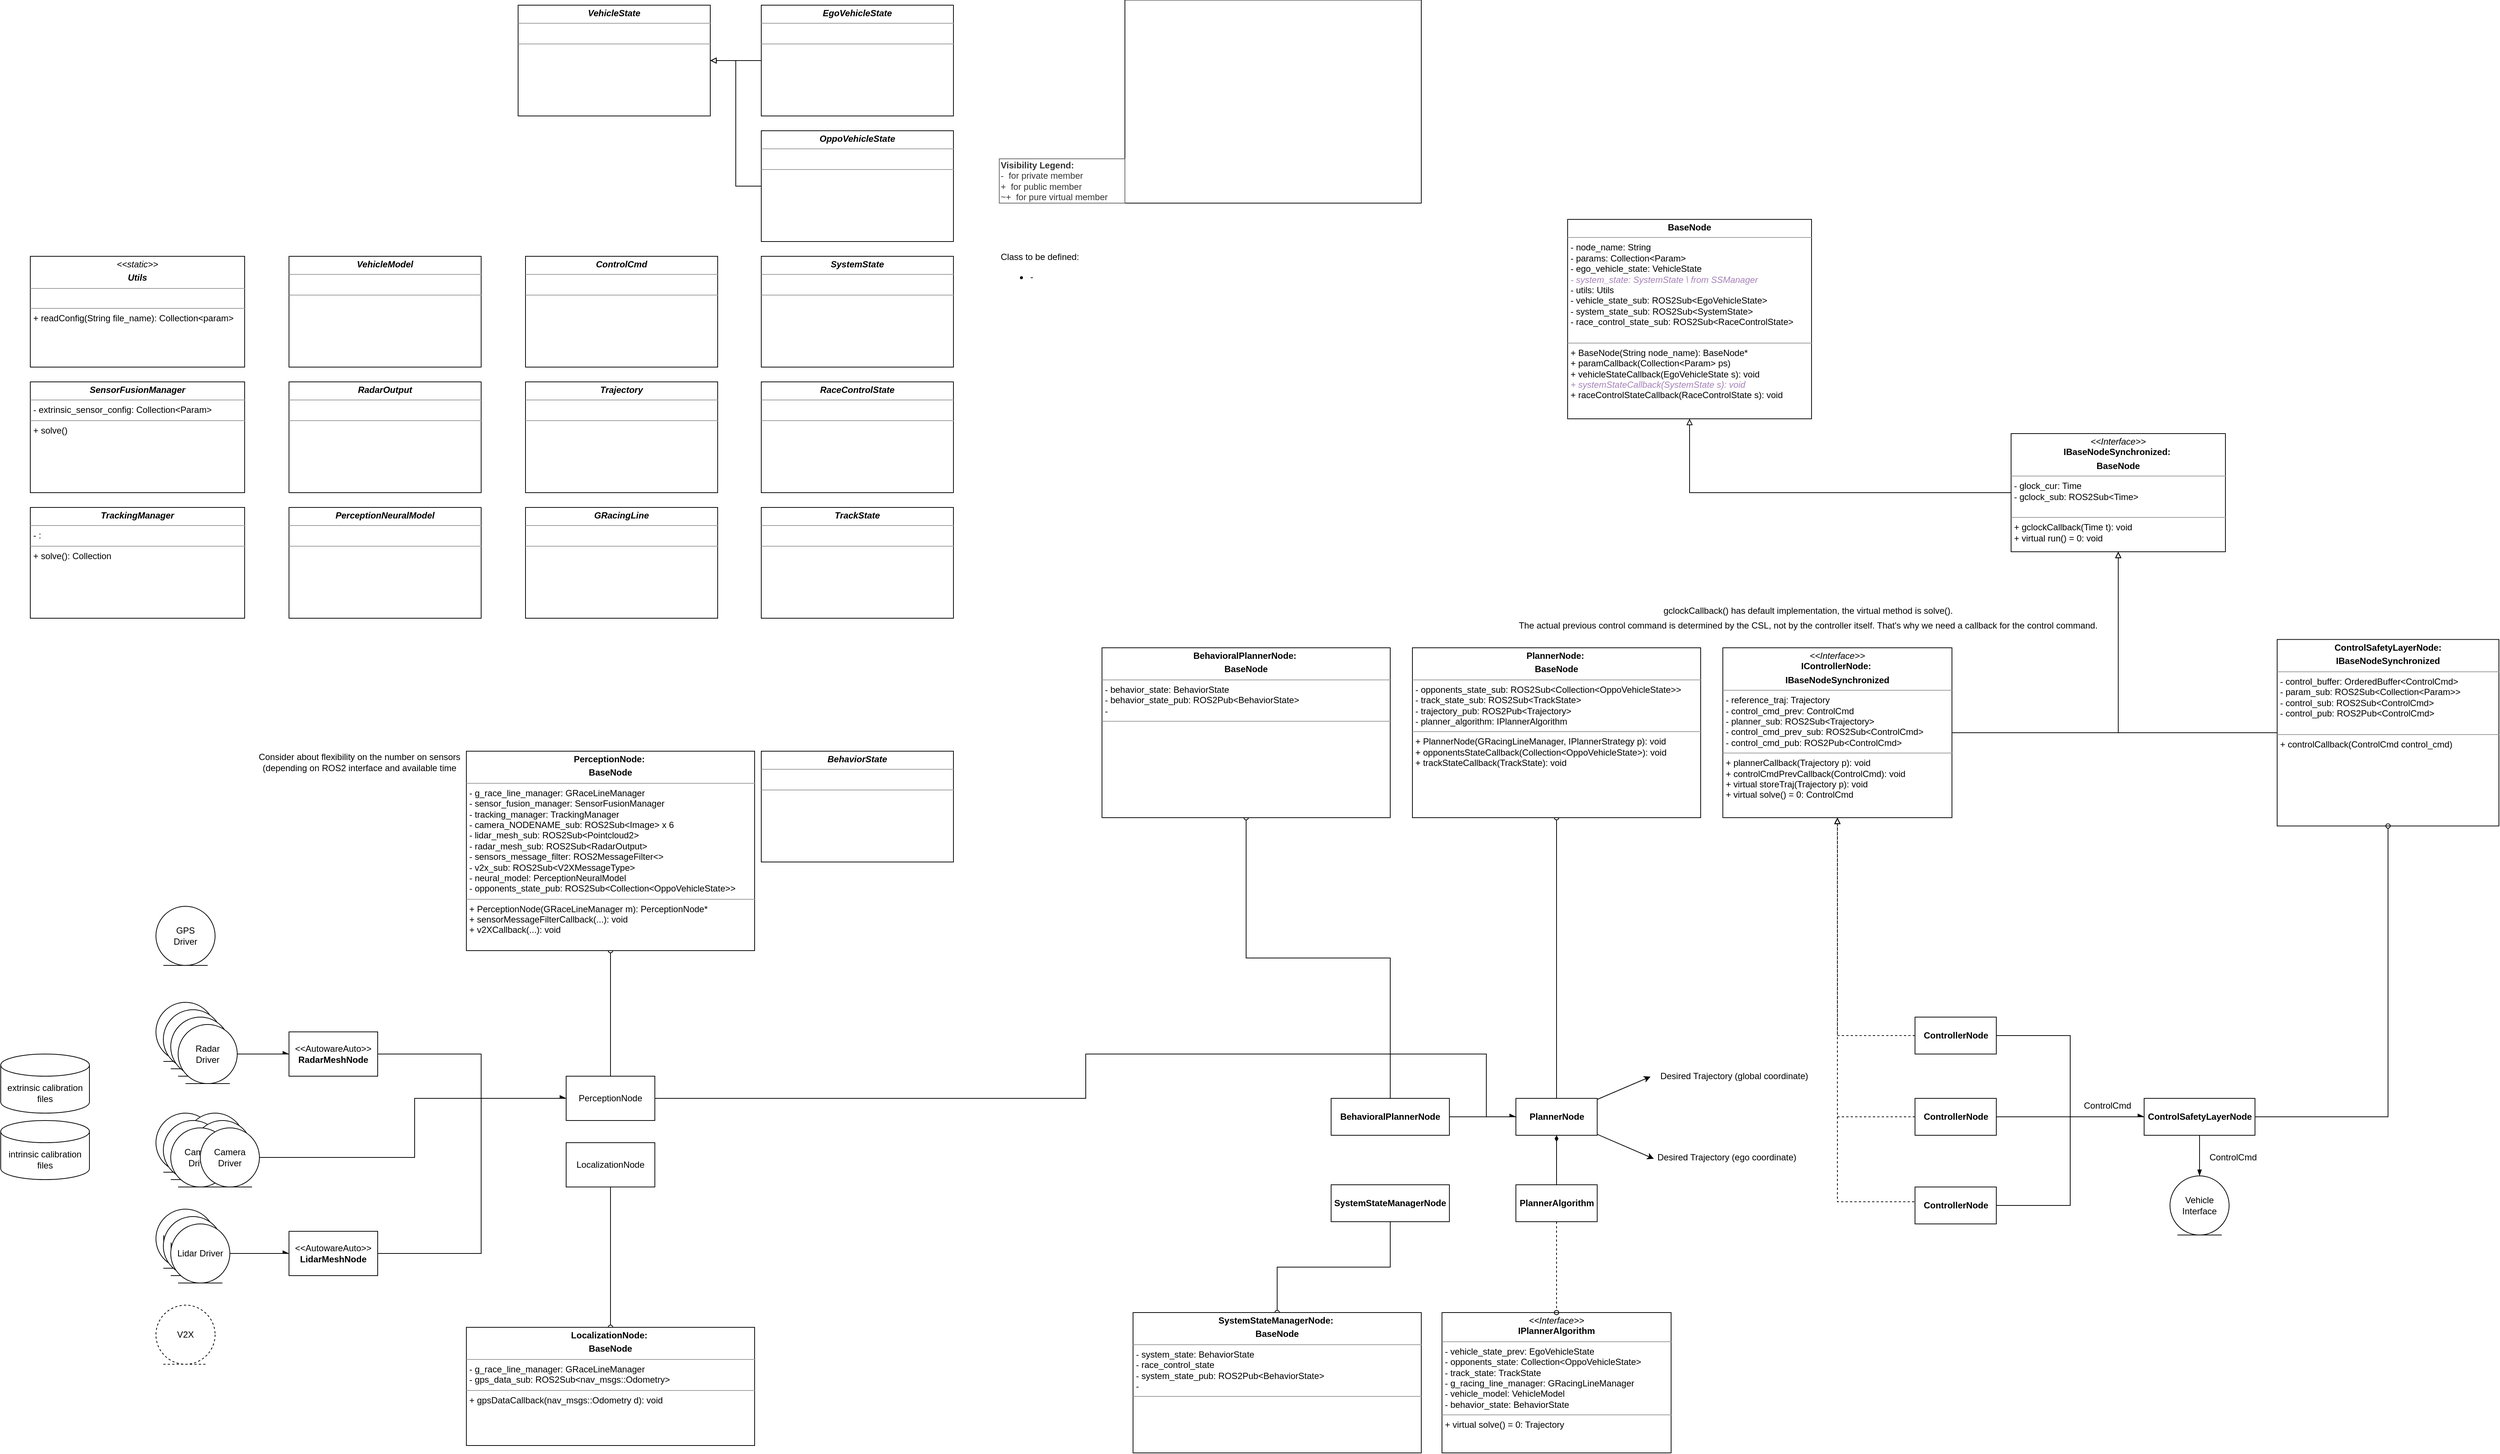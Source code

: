 <mxfile version="14.7.7" type="github">
  <diagram id="GWaFEUvVle04y2DJGK1i" name="Page-1">
    <mxGraphModel dx="4360" dy="1448" grid="1" gridSize="10" guides="1" tooltips="1" connect="1" arrows="1" fold="1" page="1" pageScale="1" pageWidth="1169" pageHeight="827" math="0" shadow="0">
      <root>
        <mxCell id="0" />
        <mxCell id="1" parent="0" />
        <mxCell id="kVEoM7wyfx6DlVpUFISO-16" style="rounded=0;orthogonalLoop=1;jettySize=auto;html=1;entryX=0.5;entryY=1;entryDx=0;entryDy=0;endArrow=block;endFill=0;edgeStyle=orthogonalEdgeStyle;dashed=1;" parent="1" source="kVEoM7wyfx6DlVpUFISO-14" target="kVEoM7wyfx6DlVpUFISO-24" edge="1">
          <mxGeometry relative="1" as="geometry">
            <mxPoint x="-75" y="160.0" as="targetPoint" />
            <Array as="points">
              <mxPoint x="-35" y="575" />
            </Array>
          </mxGeometry>
        </mxCell>
        <mxCell id="kVEoM7wyfx6DlVpUFISO-41" style="edgeStyle=orthogonalEdgeStyle;rounded=0;orthogonalLoop=1;jettySize=auto;html=1;entryX=0;entryY=0.5;entryDx=0;entryDy=0;endArrow=async;endFill=1;" parent="1" source="kVEoM7wyfx6DlVpUFISO-14" target="kVEoM7wyfx6DlVpUFISO-29" edge="1">
          <mxGeometry relative="1" as="geometry" />
        </mxCell>
        <mxCell id="kVEoM7wyfx6DlVpUFISO-14" value="ControllerNode" style="html=1;fontStyle=1" parent="1" vertex="1">
          <mxGeometry x="70" y="550" width="110" height="50" as="geometry" />
        </mxCell>
        <mxCell id="kVEoM7wyfx6DlVpUFISO-15" value="" style="shape=image;verticalLabelPosition=bottom;labelBackgroundColor=#ffffff;verticalAlign=top;aspect=fixed;imageAspect=0;image=https://i.stack.imgur.com/2ajCN.gif;imageBorder=#000000;" parent="1" vertex="1">
          <mxGeometry x="-999" y="-827" width="401" height="275" as="geometry" />
        </mxCell>
        <mxCell id="kVEoM7wyfx6DlVpUFISO-20" style="edgeStyle=orthogonalEdgeStyle;rounded=0;orthogonalLoop=1;jettySize=auto;html=1;entryX=0.5;entryY=1;entryDx=0;entryDy=0;endArrow=block;endFill=0;dashed=1;exitX=0;exitY=0.5;exitDx=0;exitDy=0;" parent="1" source="kVEoM7wyfx6DlVpUFISO-17" target="kVEoM7wyfx6DlVpUFISO-24" edge="1">
          <mxGeometry relative="1" as="geometry">
            <mxPoint x="-75" y="160.0" as="targetPoint" />
            <Array as="points">
              <mxPoint x="70" y="800" />
              <mxPoint x="-35" y="800" />
            </Array>
          </mxGeometry>
        </mxCell>
        <mxCell id="kVEoM7wyfx6DlVpUFISO-43" style="edgeStyle=orthogonalEdgeStyle;rounded=0;orthogonalLoop=1;jettySize=auto;html=1;entryX=0;entryY=0.5;entryDx=0;entryDy=0;endArrow=async;endFill=1;" parent="1" source="kVEoM7wyfx6DlVpUFISO-17" target="kVEoM7wyfx6DlVpUFISO-29" edge="1">
          <mxGeometry relative="1" as="geometry" />
        </mxCell>
        <mxCell id="kVEoM7wyfx6DlVpUFISO-17" value="ControllerNode" style="html=1;fontStyle=1" parent="1" vertex="1">
          <mxGeometry x="70" y="780" width="110" height="50" as="geometry" />
        </mxCell>
        <mxCell id="kVEoM7wyfx6DlVpUFISO-19" style="edgeStyle=orthogonalEdgeStyle;rounded=0;orthogonalLoop=1;jettySize=auto;html=1;endArrow=block;endFill=0;entryX=0.5;entryY=1;entryDx=0;entryDy=0;dashed=1;" parent="1" source="kVEoM7wyfx6DlVpUFISO-18" target="kVEoM7wyfx6DlVpUFISO-24" edge="1">
          <mxGeometry relative="1" as="geometry">
            <mxPoint x="-50" y="180" as="targetPoint" />
            <Array as="points">
              <mxPoint x="-35" y="685" />
            </Array>
          </mxGeometry>
        </mxCell>
        <mxCell id="kVEoM7wyfx6DlVpUFISO-42" style="edgeStyle=orthogonalEdgeStyle;rounded=0;orthogonalLoop=1;jettySize=auto;html=1;endArrow=async;endFill=1;" parent="1" source="kVEoM7wyfx6DlVpUFISO-18" target="kVEoM7wyfx6DlVpUFISO-29" edge="1">
          <mxGeometry relative="1" as="geometry" />
        </mxCell>
        <mxCell id="kVEoM7wyfx6DlVpUFISO-18" value="ControllerNode" style="html=1;fontStyle=1" parent="1" vertex="1">
          <mxGeometry x="70" y="660" width="110" height="50" as="geometry" />
        </mxCell>
        <mxCell id="kVEoM7wyfx6DlVpUFISO-39" style="edgeStyle=orthogonalEdgeStyle;rounded=0;orthogonalLoop=1;jettySize=auto;html=1;entryX=0.5;entryY=1;entryDx=0;entryDy=0;endArrow=block;endFill=0;" parent="1" source="kVEoM7wyfx6DlVpUFISO-24" target="kVEoM7wyfx6DlVpUFISO-36" edge="1">
          <mxGeometry relative="1" as="geometry" />
        </mxCell>
        <mxCell id="kVEoM7wyfx6DlVpUFISO-24" value="&lt;p style=&quot;margin: 0px ; margin-top: 4px ; text-align: center&quot;&gt;&lt;i&gt;&amp;lt;&amp;lt;Interface&amp;gt;&amp;gt;&lt;/i&gt;&lt;br&gt;&lt;b&gt;IControllerNode:&amp;nbsp;&lt;/b&gt;&lt;/p&gt;&lt;p style=&quot;margin: 0px ; margin-top: 4px ; text-align: center&quot;&gt;&lt;b&gt;IBaseNodeSynchronized&lt;/b&gt;&lt;/p&gt;&lt;hr size=&quot;1&quot;&gt;&lt;p style=&quot;margin: 0px 0px 0px 4px&quot;&gt;&lt;span&gt;- reference_traj: Trajectory&lt;/span&gt;&lt;br&gt;&lt;/p&gt;&lt;p style=&quot;margin: 0px ; margin-left: 4px&quot;&gt;&lt;span&gt;- control_cmd_prev: ControlCmd&lt;/span&gt;&lt;br&gt;&lt;/p&gt;&lt;p style=&quot;margin: 0px ; margin-left: 4px&quot;&gt;&lt;span&gt;- planner_sub: ROS2Sub&amp;lt;Trajectory&amp;gt;&lt;/span&gt;&lt;br&gt;&lt;/p&gt;&lt;p style=&quot;margin: 0px ; margin-left: 4px&quot;&gt;&lt;span&gt;- control_cmd_prev_sub: ROS2Sub&amp;lt;ControlCmd&amp;gt;&lt;/span&gt;&lt;br&gt;&lt;/p&gt;&lt;p style=&quot;margin: 0px ; margin-left: 4px&quot;&gt;- control_cmd_pub: ROS2Pub&amp;lt;ControlCmd&amp;gt;&lt;/p&gt;&lt;hr size=&quot;1&quot;&gt;&lt;p style=&quot;margin: 0px ; margin-left: 4px&quot;&gt;&lt;span&gt;+ plannerCallback(Trajectory&amp;nbsp;p): void&lt;/span&gt;&lt;br&gt;&lt;/p&gt;&lt;p style=&quot;margin: 0px ; margin-left: 4px&quot;&gt;&lt;span&gt;+ controlCmdPrevCallback(ControlCmd): void&lt;/span&gt;&lt;br&gt;&lt;/p&gt;&lt;p style=&quot;margin: 0px ; margin-left: 4px&quot;&gt;+ virtual storeTraj(Trajectory p): void&lt;br&gt;+ virtual solve() = 0: ControlCmd&lt;/p&gt;" style="verticalAlign=top;align=left;overflow=fill;fontSize=12;fontFamily=Helvetica;html=1;" parent="1" vertex="1">
          <mxGeometry x="-190" y="50" width="310" height="230" as="geometry" />
        </mxCell>
        <mxCell id="kVEoM7wyfx6DlVpUFISO-25" value="gclockCallback() has default implementation, the virtual method is solve()." style="text;html=1;align=center;verticalAlign=middle;resizable=0;points=[];autosize=1;strokeColor=none;" parent="1" vertex="1">
          <mxGeometry x="-280" y="-10" width="410" height="20" as="geometry" />
        </mxCell>
        <mxCell id="kVEoM7wyfx6DlVpUFISO-26" value="&lt;p style=&quot;margin: 0px ; margin-top: 4px ; text-align: center&quot;&gt;&lt;b&gt;ControlSafetyLayerNode:&lt;/b&gt;&lt;/p&gt;&lt;p style=&quot;margin: 0px ; margin-top: 4px ; text-align: center&quot;&gt;&lt;b&gt;IBaseNodeSynchronized&lt;/b&gt;&lt;b&gt;&lt;br&gt;&lt;/b&gt;&lt;/p&gt;&lt;hr size=&quot;1&quot;&gt;&lt;p style=&quot;margin: 0px ; margin-left: 4px&quot;&gt;&lt;span&gt;- control_buffer: OrderedBuffer&amp;lt;ControlCmd&amp;gt;&lt;/span&gt;&lt;br&gt;&lt;/p&gt;&lt;p style=&quot;margin: 0px 0px 0px 4px&quot;&gt;&lt;span&gt;- param_sub: ROS2Sub&amp;lt;Collection&amp;lt;Param&amp;gt;&amp;gt;&lt;/span&gt;&lt;br&gt;&lt;/p&gt;&lt;p style=&quot;margin: 0px ; margin-left: 4px&quot;&gt;- control_sub: ROS2Sub&amp;lt;ControlCmd&amp;gt;&lt;br&gt;&lt;/p&gt;&lt;p style=&quot;margin: 0px ; margin-left: 4px&quot;&gt;&lt;span&gt;- control_pub: ROS2Pub&amp;lt;ControlCmd&amp;gt;&lt;/span&gt;&lt;br&gt;&lt;/p&gt;&lt;p style=&quot;margin: 0px ; margin-left: 4px&quot;&gt;&lt;br&gt;&lt;/p&gt;&lt;hr size=&quot;1&quot;&gt;&lt;p style=&quot;margin: 0px 0px 0px 4px&quot;&gt;&lt;span&gt;+ controlCallback(ControlCmd control_cmd)&lt;/span&gt;&lt;/p&gt;" style="verticalAlign=top;align=left;overflow=fill;fontSize=12;fontFamily=Helvetica;html=1;" parent="1" vertex="1">
          <mxGeometry x="560" y="38.75" width="300" height="252.5" as="geometry" />
        </mxCell>
        <mxCell id="kVEoM7wyfx6DlVpUFISO-28" value="&lt;b&gt;Visibility Legend:&amp;nbsp;&lt;/b&gt;&lt;br&gt;-&amp;nbsp;&lt;span style=&quot;white-space: pre&quot;&gt; &lt;/span&gt;for private member&lt;br&gt;+&amp;nbsp;&lt;span style=&quot;white-space: pre&quot;&gt; &lt;/span&gt;for public member&lt;br&gt;~+ &lt;span style=&quot;white-space: pre&quot;&gt; &lt;/span&gt;for pure virtual member&amp;nbsp;" style="text;html=1;align=left;verticalAlign=middle;resizable=0;points=[];autosize=1;strokeColor=#666666;fontColor=#333333;fillColor=#FFFFFF;" parent="1" vertex="1">
          <mxGeometry x="-1169" y="-612" width="170" height="60" as="geometry" />
        </mxCell>
        <mxCell id="kVEoM7wyfx6DlVpUFISO-30" style="edgeStyle=orthogonalEdgeStyle;rounded=0;orthogonalLoop=1;jettySize=auto;html=1;entryX=0.5;entryY=1;entryDx=0;entryDy=0;endArrow=oval;endFill=0;" parent="1" source="kVEoM7wyfx6DlVpUFISO-29" target="kVEoM7wyfx6DlVpUFISO-26" edge="1">
          <mxGeometry relative="1" as="geometry" />
        </mxCell>
        <mxCell id="kVEoM7wyfx6DlVpUFISO-44" style="edgeStyle=orthogonalEdgeStyle;rounded=0;orthogonalLoop=1;jettySize=auto;html=1;endArrow=blockThin;endFill=1;" parent="1" source="kVEoM7wyfx6DlVpUFISO-29" target="kVEoM7wyfx6DlVpUFISO-40" edge="1">
          <mxGeometry relative="1" as="geometry" />
        </mxCell>
        <mxCell id="kVEoM7wyfx6DlVpUFISO-29" value="&lt;b&gt;ControlSafetyLayerNode&lt;br&gt;&lt;/b&gt;" style="html=1;" parent="1" vertex="1">
          <mxGeometry x="380" y="660" width="150" height="50" as="geometry" />
        </mxCell>
        <mxCell id="kVEoM7wyfx6DlVpUFISO-32" value="The actual previous control command is determined by the CSL, not by the controller itself. That&#39;s why we need a callback for the control command." style="text;html=1;align=center;verticalAlign=middle;resizable=0;points=[];autosize=1;strokeColor=none;" parent="1" vertex="1">
          <mxGeometry x="-475" y="10" width="800" height="20" as="geometry" />
        </mxCell>
        <mxCell id="kVEoM7wyfx6DlVpUFISO-33" value="&lt;p style=&quot;margin: 0px ; margin-top: 4px ; text-align: center&quot;&gt;&lt;b&gt;BaseNode&lt;/b&gt;&lt;/p&gt;&lt;hr size=&quot;1&quot;&gt;&lt;p style=&quot;margin: 0px 0px 0px 4px&quot;&gt;- node_name: String&lt;/p&gt;&lt;p style=&quot;margin: 0px 0px 0px 4px&quot;&gt;- params: Collection&amp;lt;Param&amp;gt;&lt;/p&gt;&lt;p style=&quot;margin: 0px 0px 0px 4px&quot;&gt;- ego_vehicle_state: VehicleState&lt;br&gt;&lt;/p&gt;&lt;p style=&quot;margin: 0px 0px 0px 4px&quot;&gt;&lt;i&gt;&lt;font color=&quot;#a680b8&quot;&gt;- system_state: SystemState \\ from SSManager&lt;/font&gt;&lt;/i&gt;&lt;/p&gt;&lt;p style=&quot;margin: 0px 0px 0px 4px&quot;&gt;- utils: Utils&lt;/p&gt;&lt;p style=&quot;margin: 0px 0px 0px 4px&quot;&gt;- vehicle_state_sub: ROS2Sub&amp;lt;EgoVehicleState&amp;gt;&lt;/p&gt;&lt;p style=&quot;margin: 0px 0px 0px 4px&quot;&gt;- system_state_sub: ROS2Sub&amp;lt;SystemState&amp;gt;&lt;/p&gt;&lt;p style=&quot;margin: 0px 0px 0px 4px&quot;&gt;- race_control_state_sub: ROS2Sub&amp;lt;RaceControlState&amp;gt;&lt;br&gt;&lt;/p&gt;&lt;div&gt;&lt;br&gt;&lt;/div&gt;&lt;hr size=&quot;1&quot;&gt;&lt;p style=&quot;margin: 0px 0px 0px 4px&quot;&gt;+ BaseNode(String node_name): BaseNode*&lt;/p&gt;&lt;p style=&quot;margin: 0px 0px 0px 4px&quot;&gt;+ paramCallback(Collection&amp;lt;Param&amp;gt; ps)&lt;/p&gt;&lt;p style=&quot;margin: 0px 0px 0px 4px&quot;&gt;&lt;span&gt;+ vehicleStateCallback(&lt;/span&gt;EgoVehicleState&lt;span&gt;&amp;nbsp;s): void&lt;/span&gt;&lt;br&gt;&lt;/p&gt;&lt;p style=&quot;margin: 0px 0px 0px 4px&quot;&gt;&lt;font color=&quot;#a680b8&quot;&gt;&lt;i&gt;+ systemStateCallback(SystemState s): void&lt;/i&gt;&lt;/font&gt;&lt;/p&gt;&lt;p style=&quot;margin: 0px 0px 0px 4px&quot;&gt;+ raceControlStateCallback(RaceControlState s): void&lt;br&gt;&lt;/p&gt;&lt;div&gt;&lt;br&gt;&lt;/div&gt;&lt;div&gt;&lt;br&gt;&lt;/div&gt;" style="verticalAlign=top;align=left;overflow=fill;fontSize=12;fontFamily=Helvetica;html=1;fillColor=#FFFFFF;" parent="1" vertex="1">
          <mxGeometry x="-400" y="-530" width="330" height="270" as="geometry" />
        </mxCell>
        <mxCell id="kVEoM7wyfx6DlVpUFISO-37" value="" style="edgeStyle=orthogonalEdgeStyle;rounded=0;orthogonalLoop=1;jettySize=auto;html=1;endArrow=block;endFill=0;" parent="1" source="kVEoM7wyfx6DlVpUFISO-36" target="kVEoM7wyfx6DlVpUFISO-33" edge="1">
          <mxGeometry relative="1" as="geometry" />
        </mxCell>
        <mxCell id="kVEoM7wyfx6DlVpUFISO-38" style="edgeStyle=orthogonalEdgeStyle;rounded=0;orthogonalLoop=1;jettySize=auto;html=1;endArrow=block;endFill=0;exitX=0;exitY=0.5;exitDx=0;exitDy=0;" parent="1" source="kVEoM7wyfx6DlVpUFISO-26" target="kVEoM7wyfx6DlVpUFISO-36" edge="1">
          <mxGeometry relative="1" as="geometry">
            <Array as="points">
              <mxPoint x="345" y="165" />
            </Array>
          </mxGeometry>
        </mxCell>
        <mxCell id="kVEoM7wyfx6DlVpUFISO-36" value="&lt;p style=&quot;margin: 0px ; margin-top: 4px ; text-align: center&quot;&gt;&lt;i&gt;&amp;lt;&amp;lt;Interface&amp;gt;&amp;gt;&lt;/i&gt;&lt;br&gt;&lt;b&gt;IBaseNodeSynchronized:&amp;nbsp;&lt;/b&gt;&lt;/p&gt;&lt;p style=&quot;margin: 0px ; margin-top: 4px ; text-align: center&quot;&gt;&lt;b&gt;BaseNode&lt;/b&gt;&lt;/p&gt;&lt;hr size=&quot;1&quot;&gt;&lt;p style=&quot;margin: 0px 0px 0px 4px&quot;&gt;- glock_cur: Time&lt;/p&gt;&lt;p style=&quot;margin: 0px 0px 0px 4px&quot;&gt;- gclock_sub: ROS2Sub&amp;lt;Time&amp;gt;&lt;/p&gt;&lt;div&gt;&lt;br&gt;&lt;/div&gt;&lt;hr size=&quot;1&quot;&gt;&lt;p style=&quot;margin: 0px 0px 0px 4px&quot;&gt;+ gclockCallback(Time t): void&lt;br&gt;&lt;/p&gt;&lt;p style=&quot;margin: 0px 0px 0px 4px&quot;&gt;+ virtual run() = 0: void&lt;/p&gt;&lt;div&gt;&lt;br&gt;&lt;/div&gt;" style="verticalAlign=top;align=left;overflow=fill;fontSize=12;fontFamily=Helvetica;html=1;fillColor=#FFFFFF;" parent="1" vertex="1">
          <mxGeometry x="200" y="-240" width="290" height="160" as="geometry" />
        </mxCell>
        <mxCell id="kVEoM7wyfx6DlVpUFISO-40" value="Vehicle Interface" style="ellipse;shape=umlEntity;whiteSpace=wrap;html=1;fillColor=#FFFFFF;" parent="1" vertex="1">
          <mxGeometry x="415" y="765" width="80" height="80" as="geometry" />
        </mxCell>
        <mxCell id="kVEoM7wyfx6DlVpUFISO-45" value="ControlCmd" style="text;html=1;align=center;verticalAlign=middle;resizable=0;points=[];autosize=1;strokeColor=none;" parent="1" vertex="1">
          <mxGeometry x="290" y="660" width="80" height="20" as="geometry" />
        </mxCell>
        <mxCell id="kVEoM7wyfx6DlVpUFISO-46" value="ControlCmd" style="text;html=1;align=center;verticalAlign=middle;resizable=0;points=[];autosize=1;strokeColor=none;" parent="1" vertex="1">
          <mxGeometry x="460" y="730" width="80" height="20" as="geometry" />
        </mxCell>
        <mxCell id="X6_zLfN0Bw44AlQSeXI6-1" value="Desired Trajectory (global coordinate)" style="text;html=1;align=center;verticalAlign=middle;resizable=0;points=[];autosize=1;strokeColor=none;" vertex="1" parent="1">
          <mxGeometry x="-285" y="620" width="220" height="20" as="geometry" />
        </mxCell>
        <mxCell id="X6_zLfN0Bw44AlQSeXI6-2" value="Desired Trajectory (ego coordinate)" style="text;html=1;align=center;verticalAlign=middle;resizable=0;points=[];autosize=1;strokeColor=none;" vertex="1" parent="1">
          <mxGeometry x="-285" y="730" width="200" height="20" as="geometry" />
        </mxCell>
        <mxCell id="X6_zLfN0Bw44AlQSeXI6-4" style="rounded=0;orthogonalLoop=1;jettySize=auto;html=1;entryX=-0.013;entryY=0.532;entryDx=0;entryDy=0;entryPerimeter=0;" edge="1" parent="1" source="X6_zLfN0Bw44AlQSeXI6-3" target="X6_zLfN0Bw44AlQSeXI6-1">
          <mxGeometry relative="1" as="geometry" />
        </mxCell>
        <mxCell id="X6_zLfN0Bw44AlQSeXI6-5" style="edgeStyle=none;rounded=0;orthogonalLoop=1;jettySize=auto;html=1;entryX=0.008;entryY=0.588;entryDx=0;entryDy=0;entryPerimeter=0;" edge="1" parent="1" source="X6_zLfN0Bw44AlQSeXI6-3" target="X6_zLfN0Bw44AlQSeXI6-2">
          <mxGeometry relative="1" as="geometry" />
        </mxCell>
        <mxCell id="X6_zLfN0Bw44AlQSeXI6-10" style="edgeStyle=orthogonalEdgeStyle;rounded=0;orthogonalLoop=1;jettySize=auto;html=1;entryX=0.5;entryY=1;entryDx=0;entryDy=0;endArrow=oval;endFill=0;" edge="1" parent="1" source="X6_zLfN0Bw44AlQSeXI6-3" target="X6_zLfN0Bw44AlQSeXI6-7">
          <mxGeometry relative="1" as="geometry" />
        </mxCell>
        <mxCell id="X6_zLfN0Bw44AlQSeXI6-3" value="PlannerNode" style="html=1;fontStyle=1" vertex="1" parent="1">
          <mxGeometry x="-470" y="660" width="110" height="50" as="geometry" />
        </mxCell>
        <mxCell id="X6_zLfN0Bw44AlQSeXI6-7" value="&lt;p style=&quot;margin: 0px ; margin-top: 4px ; text-align: center&quot;&gt;&lt;b&gt;PlannerNode:&amp;nbsp;&lt;/b&gt;&lt;/p&gt;&lt;p style=&quot;margin: 0px ; margin-top: 4px ; text-align: center&quot;&gt;&lt;b&gt;BaseNode&lt;/b&gt;&lt;/p&gt;&lt;hr size=&quot;1&quot;&gt;&lt;p style=&quot;margin: 0px 0px 0px 4px&quot;&gt;&lt;span&gt;- opponents_state_sub: ROS2Sub&amp;lt;Collection&amp;lt;OppoVehicleState&amp;gt;&amp;gt;&lt;/span&gt;&lt;br&gt;&lt;/p&gt;&lt;p style=&quot;margin: 0px 0px 0px 4px&quot;&gt;- track_state_sub: ROS2Sub&amp;lt;TrackState&amp;gt;&lt;/p&gt;&lt;p style=&quot;margin: 0px ; margin-left: 4px&quot;&gt;- trajectory_pub: ROS2Pub&amp;lt;Trajectory&amp;gt;&lt;/p&gt;&lt;p style=&quot;margin: 0px ; margin-left: 4px&quot;&gt;- planner_algorithm: IPlannerAlgorithm&lt;/p&gt;&lt;hr size=&quot;1&quot;&gt;&lt;p style=&quot;margin: 0px ; margin-left: 4px&quot;&gt;&lt;span&gt;+ PlannerNode(GRacingLineManager, IPlannerStrategy p): void&lt;/span&gt;&lt;/p&gt;&lt;p style=&quot;margin: 0px ; margin-left: 4px&quot;&gt;&lt;span&gt;+&amp;nbsp;&lt;/span&gt;opponentsState&lt;span&gt;Callback(Collection&amp;lt;OppoVehicleState&amp;gt;): void&lt;/span&gt;&lt;br&gt;&lt;/p&gt;&lt;p style=&quot;margin: 0px ; margin-left: 4px&quot;&gt;&lt;span&gt;+ trackStateCallback(TrackState): void&lt;/span&gt;&lt;/p&gt;" style="verticalAlign=top;align=left;overflow=fill;fontSize=12;fontFamily=Helvetica;html=1;" vertex="1" parent="1">
          <mxGeometry x="-610" y="50" width="390" height="230" as="geometry" />
        </mxCell>
        <mxCell id="X6_zLfN0Bw44AlQSeXI6-8" value="&lt;p style=&quot;margin: 0px ; margin-top: 4px ; text-align: center&quot;&gt;&lt;i&gt;&amp;lt;&amp;lt;Interface&amp;gt;&amp;gt;&lt;/i&gt;&lt;br&gt;&lt;span style=&quot;text-align: left&quot;&gt;&lt;b&gt;IPlannerAlgorithm&lt;/b&gt;&lt;/span&gt;&lt;br&gt;&lt;/p&gt;&lt;hr size=&quot;1&quot;&gt;&lt;p style=&quot;margin: 0px 0px 0px 4px&quot;&gt;- vehicle_state_prev: EgoVehicleState&lt;/p&gt;&lt;p style=&quot;margin: 0px 0px 0px 4px&quot;&gt;- opponents_state: Collection&amp;lt;OppoVehicleState&amp;gt;&lt;/p&gt;&lt;p style=&quot;margin: 0px 0px 0px 4px&quot;&gt;- track_state: TrackState&lt;br&gt;&lt;/p&gt;&lt;p style=&quot;margin: 0px 0px 0px 4px&quot;&gt;- g_racing_line_manager: GRacingLineManager&lt;/p&gt;&lt;p style=&quot;margin: 0px 0px 0px 4px&quot;&gt;- vehicle_model: VehicleModel&lt;/p&gt;&lt;p style=&quot;margin: 0px 0px 0px 4px&quot;&gt;- behavior_state: BehaviorState&lt;/p&gt;&lt;hr size=&quot;1&quot;&gt;&lt;p style=&quot;margin: 0px ; margin-left: 4px&quot;&gt;&lt;span&gt;+ virtual solve() = 0: Trajectory&lt;br&gt;&lt;/span&gt;&lt;/p&gt;" style="verticalAlign=top;align=left;overflow=fill;fontSize=12;fontFamily=Helvetica;html=1;" vertex="1" parent="1">
          <mxGeometry x="-570" y="950" width="310" height="190" as="geometry" />
        </mxCell>
        <mxCell id="X6_zLfN0Bw44AlQSeXI6-14" value="" style="edgeStyle=orthogonalEdgeStyle;rounded=0;orthogonalLoop=1;jettySize=auto;html=1;endArrow=diamondThin;endFill=1;" edge="1" parent="1" source="X6_zLfN0Bw44AlQSeXI6-12" target="X6_zLfN0Bw44AlQSeXI6-3">
          <mxGeometry relative="1" as="geometry" />
        </mxCell>
        <mxCell id="X6_zLfN0Bw44AlQSeXI6-15" style="edgeStyle=orthogonalEdgeStyle;rounded=0;orthogonalLoop=1;jettySize=auto;html=1;endArrow=oval;endFill=0;dashed=1;" edge="1" parent="1" source="X6_zLfN0Bw44AlQSeXI6-12" target="X6_zLfN0Bw44AlQSeXI6-8">
          <mxGeometry relative="1" as="geometry" />
        </mxCell>
        <mxCell id="X6_zLfN0Bw44AlQSeXI6-12" value="&lt;span style=&quot;text-align: left&quot;&gt;PlannerAlgorithm&lt;/span&gt;" style="html=1;fontStyle=1" vertex="1" parent="1">
          <mxGeometry x="-470" y="777" width="110" height="50" as="geometry" />
        </mxCell>
        <mxCell id="X6_zLfN0Bw44AlQSeXI6-21" style="edgeStyle=orthogonalEdgeStyle;rounded=0;orthogonalLoop=1;jettySize=auto;html=1;entryX=0.5;entryY=1;entryDx=0;entryDy=0;endArrow=oval;endFill=0;" edge="1" parent="1" source="X6_zLfN0Bw44AlQSeXI6-16" target="X6_zLfN0Bw44AlQSeXI6-18">
          <mxGeometry relative="1" as="geometry" />
        </mxCell>
        <mxCell id="X6_zLfN0Bw44AlQSeXI6-16" value="BehavioralPlannerNode" style="whiteSpace=wrap;html=1;fontStyle=1" vertex="1" parent="1">
          <mxGeometry x="-720" y="660" width="160" height="50" as="geometry" />
        </mxCell>
        <mxCell id="X6_zLfN0Bw44AlQSeXI6-17" style="rounded=0;orthogonalLoop=1;jettySize=auto;html=1;endArrow=async;endFill=1;exitX=1;exitY=0.5;exitDx=0;exitDy=0;entryX=0;entryY=0.5;entryDx=0;entryDy=0;" edge="1" parent="1" source="X6_zLfN0Bw44AlQSeXI6-16" target="X6_zLfN0Bw44AlQSeXI6-3">
          <mxGeometry relative="1" as="geometry">
            <mxPoint x="-670" y="600" as="sourcePoint" />
            <mxPoint x="-510" y="600" as="targetPoint" />
          </mxGeometry>
        </mxCell>
        <mxCell id="X6_zLfN0Bw44AlQSeXI6-18" value="&lt;p style=&quot;margin: 0px ; margin-top: 4px ; text-align: center&quot;&gt;&lt;b&gt;BehavioralPlannerNode:&amp;nbsp;&lt;/b&gt;&lt;/p&gt;&lt;p style=&quot;margin: 0px ; margin-top: 4px ; text-align: center&quot;&gt;&lt;b&gt;BaseNode&lt;/b&gt;&lt;/p&gt;&lt;hr size=&quot;1&quot;&gt;&lt;p style=&quot;margin: 0px 0px 0px 4px&quot;&gt;- behavior_state: BehaviorState&lt;/p&gt;&lt;p style=&quot;margin: 0px 0px 0px 4px&quot;&gt;- behavior_state_pub: ROS2Pub&amp;lt;BehaviorState&amp;gt;&lt;/p&gt;&lt;p style=&quot;margin: 0px 0px 0px 4px&quot;&gt;-&amp;nbsp;&lt;/p&gt;&lt;hr size=&quot;1&quot;&gt;&lt;p style=&quot;margin: 0px ; margin-left: 4px&quot;&gt;&lt;br&gt;&lt;/p&gt;" style="verticalAlign=top;align=left;overflow=fill;fontSize=12;fontFamily=Helvetica;html=1;" vertex="1" parent="1">
          <mxGeometry x="-1030" y="50" width="390" height="230" as="geometry" />
        </mxCell>
        <mxCell id="X6_zLfN0Bw44AlQSeXI6-20" value="&lt;div&gt;Class to be defined:&lt;/div&gt;&lt;ul&gt;&lt;li&gt;-&lt;/li&gt;&lt;/ul&gt;" style="text;html=1;align=left;verticalAlign=middle;resizable=0;points=[];autosize=1;strokeColor=none;" vertex="1" parent="1">
          <mxGeometry x="-1169" y="-490" width="120" height="60" as="geometry" />
        </mxCell>
        <mxCell id="X6_zLfN0Bw44AlQSeXI6-24" style="edgeStyle=orthogonalEdgeStyle;rounded=0;orthogonalLoop=1;jettySize=auto;html=1;entryX=0.5;entryY=0;entryDx=0;entryDy=0;endArrow=oval;endFill=0;" edge="1" parent="1" source="X6_zLfN0Bw44AlQSeXI6-22" target="X6_zLfN0Bw44AlQSeXI6-23">
          <mxGeometry relative="1" as="geometry" />
        </mxCell>
        <mxCell id="X6_zLfN0Bw44AlQSeXI6-22" value="SystemStateManagerNode" style="whiteSpace=wrap;html=1;fontStyle=1" vertex="1" parent="1">
          <mxGeometry x="-720" y="777" width="160" height="50" as="geometry" />
        </mxCell>
        <mxCell id="X6_zLfN0Bw44AlQSeXI6-23" value="&lt;p style=&quot;margin: 0px ; margin-top: 4px ; text-align: center&quot;&gt;&lt;b&gt;SystemStateManagerNode:&amp;nbsp;&lt;/b&gt;&lt;/p&gt;&lt;p style=&quot;margin: 0px ; margin-top: 4px ; text-align: center&quot;&gt;&lt;b&gt;BaseNode&lt;/b&gt;&lt;/p&gt;&lt;hr size=&quot;1&quot;&gt;&lt;p style=&quot;margin: 0px 0px 0px 4px&quot;&gt;- system_state: BehaviorState&lt;/p&gt;&lt;p style=&quot;margin: 0px 0px 0px 4px&quot;&gt;- race_control_state&lt;/p&gt;&lt;p style=&quot;margin: 0px 0px 0px 4px&quot;&gt;- system_state_pub: ROS2Pub&amp;lt;BehaviorState&amp;gt;&lt;/p&gt;&lt;p style=&quot;margin: 0px 0px 0px 4px&quot;&gt;-&amp;nbsp;&lt;/p&gt;&lt;hr size=&quot;1&quot;&gt;&lt;p style=&quot;margin: 0px ; margin-left: 4px&quot;&gt;&lt;br&gt;&lt;/p&gt;" style="verticalAlign=top;align=left;overflow=fill;fontSize=12;fontFamily=Helvetica;html=1;" vertex="1" parent="1">
          <mxGeometry x="-988" y="950" width="390" height="190" as="geometry" />
        </mxCell>
        <mxCell id="X6_zLfN0Bw44AlQSeXI6-26" value="&lt;p style=&quot;margin: 0px ; margin-top: 4px ; text-align: center&quot;&gt;&lt;i&gt;&lt;b&gt;VehicleState&lt;/b&gt;&lt;/i&gt;&lt;/p&gt;&lt;hr size=&quot;1&quot;&gt;&lt;p style=&quot;margin: 0px 0px 0px 4px&quot;&gt;&lt;span&gt;&amp;nbsp;&lt;/span&gt;&lt;br&gt;&lt;/p&gt;&lt;hr size=&quot;1&quot;&gt;&lt;p style=&quot;margin: 0px ; margin-left: 4px&quot;&gt;&lt;br&gt;&lt;/p&gt;" style="verticalAlign=top;align=left;overflow=fill;fontSize=12;fontFamily=Helvetica;html=1;" vertex="1" parent="1">
          <mxGeometry x="-1820" y="-820" width="260" height="150" as="geometry" />
        </mxCell>
        <mxCell id="X6_zLfN0Bw44AlQSeXI6-31" style="edgeStyle=orthogonalEdgeStyle;rounded=0;orthogonalLoop=1;jettySize=auto;html=1;entryX=1;entryY=0.5;entryDx=0;entryDy=0;endArrow=block;endFill=0;" edge="1" parent="1" source="X6_zLfN0Bw44AlQSeXI6-27" target="X6_zLfN0Bw44AlQSeXI6-26">
          <mxGeometry relative="1" as="geometry" />
        </mxCell>
        <mxCell id="X6_zLfN0Bw44AlQSeXI6-27" value="&lt;p style=&quot;margin: 0px ; margin-top: 4px ; text-align: center&quot;&gt;&lt;i&gt;&lt;b&gt;EgoVehicleState&lt;/b&gt;&lt;/i&gt;&lt;/p&gt;&lt;hr size=&quot;1&quot;&gt;&lt;p style=&quot;margin: 0px 0px 0px 4px&quot;&gt;&lt;span&gt;&amp;nbsp;&lt;/span&gt;&lt;br&gt;&lt;/p&gt;&lt;hr size=&quot;1&quot;&gt;&lt;p style=&quot;margin: 0px ; margin-left: 4px&quot;&gt;&lt;br&gt;&lt;/p&gt;" style="verticalAlign=top;align=left;overflow=fill;fontSize=12;fontFamily=Helvetica;html=1;" vertex="1" parent="1">
          <mxGeometry x="-1491" y="-820" width="260" height="150" as="geometry" />
        </mxCell>
        <mxCell id="X6_zLfN0Bw44AlQSeXI6-29" style="edgeStyle=orthogonalEdgeStyle;rounded=0;orthogonalLoop=1;jettySize=auto;html=1;entryX=1;entryY=0.5;entryDx=0;entryDy=0;endArrow=block;endFill=0;" edge="1" parent="1" source="X6_zLfN0Bw44AlQSeXI6-28" target="X6_zLfN0Bw44AlQSeXI6-26">
          <mxGeometry relative="1" as="geometry" />
        </mxCell>
        <mxCell id="X6_zLfN0Bw44AlQSeXI6-28" value="&lt;p style=&quot;margin: 0px ; margin-top: 4px ; text-align: center&quot;&gt;&lt;i&gt;&lt;b&gt;OppoVehicleState&lt;/b&gt;&lt;/i&gt;&lt;/p&gt;&lt;hr size=&quot;1&quot;&gt;&lt;p style=&quot;margin: 0px 0px 0px 4px&quot;&gt;&lt;span&gt;&amp;nbsp;&lt;/span&gt;&lt;br&gt;&lt;/p&gt;&lt;hr size=&quot;1&quot;&gt;&lt;p style=&quot;margin: 0px ; margin-left: 4px&quot;&gt;&lt;br&gt;&lt;/p&gt;" style="verticalAlign=top;align=left;overflow=fill;fontSize=12;fontFamily=Helvetica;html=1;" vertex="1" parent="1">
          <mxGeometry x="-1491" y="-650" width="260" height="150" as="geometry" />
        </mxCell>
        <mxCell id="X6_zLfN0Bw44AlQSeXI6-32" value="&lt;p style=&quot;margin: 0px ; margin-top: 4px ; text-align: center&quot;&gt;&lt;i&gt;&lt;b&gt;SystemState&lt;/b&gt;&lt;/i&gt;&lt;/p&gt;&lt;hr size=&quot;1&quot;&gt;&lt;p style=&quot;margin: 0px 0px 0px 4px&quot;&gt;&lt;span&gt;&amp;nbsp;&lt;/span&gt;&lt;br&gt;&lt;/p&gt;&lt;hr size=&quot;1&quot;&gt;&lt;p style=&quot;margin: 0px ; margin-left: 4px&quot;&gt;&lt;br&gt;&lt;/p&gt;" style="verticalAlign=top;align=left;overflow=fill;fontSize=12;fontFamily=Helvetica;html=1;" vertex="1" parent="1">
          <mxGeometry x="-1491" y="-480" width="260" height="150" as="geometry" />
        </mxCell>
        <mxCell id="X6_zLfN0Bw44AlQSeXI6-35" value="&lt;p style=&quot;margin: 0px ; margin-top: 4px ; text-align: center&quot;&gt;&lt;i&gt;&lt;b&gt;RaceControlState&lt;/b&gt;&lt;/i&gt;&lt;/p&gt;&lt;hr size=&quot;1&quot;&gt;&lt;p style=&quot;margin: 0px 0px 0px 4px&quot;&gt;&lt;span&gt;&amp;nbsp;&lt;/span&gt;&lt;br&gt;&lt;/p&gt;&lt;hr size=&quot;1&quot;&gt;&lt;p style=&quot;margin: 0px ; margin-left: 4px&quot;&gt;&lt;br&gt;&lt;/p&gt;" style="verticalAlign=top;align=left;overflow=fill;fontSize=12;fontFamily=Helvetica;html=1;" vertex="1" parent="1">
          <mxGeometry x="-1491" y="-310" width="260" height="150" as="geometry" />
        </mxCell>
        <mxCell id="X6_zLfN0Bw44AlQSeXI6-37" value="&lt;p style=&quot;margin: 0px ; margin-top: 4px ; text-align: center&quot;&gt;&lt;i&gt;&lt;b&gt;ControlCmd&lt;/b&gt;&lt;/i&gt;&lt;/p&gt;&lt;hr size=&quot;1&quot;&gt;&lt;p style=&quot;margin: 0px 0px 0px 4px&quot;&gt;&lt;span&gt;&amp;nbsp;&lt;/span&gt;&lt;br&gt;&lt;/p&gt;&lt;hr size=&quot;1&quot;&gt;&lt;p style=&quot;margin: 0px ; margin-left: 4px&quot;&gt;&lt;br&gt;&lt;/p&gt;" style="verticalAlign=top;align=left;overflow=fill;fontSize=12;fontFamily=Helvetica;html=1;" vertex="1" parent="1">
          <mxGeometry x="-1810" y="-480" width="260" height="150" as="geometry" />
        </mxCell>
        <mxCell id="X6_zLfN0Bw44AlQSeXI6-38" value="&lt;p style=&quot;margin: 0px ; margin-top: 4px ; text-align: center&quot;&gt;&lt;b&gt;&lt;i&gt;Trajectory&lt;/i&gt;&lt;/b&gt;&lt;/p&gt;&lt;hr size=&quot;1&quot;&gt;&lt;p style=&quot;margin: 0px 0px 0px 4px&quot;&gt;&lt;span&gt;&amp;nbsp;&lt;/span&gt;&lt;br&gt;&lt;/p&gt;&lt;hr size=&quot;1&quot;&gt;&lt;p style=&quot;margin: 0px ; margin-left: 4px&quot;&gt;&lt;br&gt;&lt;/p&gt;" style="verticalAlign=top;align=left;overflow=fill;fontSize=12;fontFamily=Helvetica;html=1;" vertex="1" parent="1">
          <mxGeometry x="-1810" y="-310" width="260" height="150" as="geometry" />
        </mxCell>
        <mxCell id="X6_zLfN0Bw44AlQSeXI6-39" value="&lt;p style=&quot;margin: 0px ; margin-top: 4px ; text-align: center&quot;&gt;&lt;b&gt;&lt;i&gt;TrackState&lt;/i&gt;&lt;/b&gt;&lt;/p&gt;&lt;hr size=&quot;1&quot;&gt;&lt;p style=&quot;margin: 0px 0px 0px 4px&quot;&gt;&lt;span&gt;&amp;nbsp;&lt;/span&gt;&lt;br&gt;&lt;/p&gt;&lt;hr size=&quot;1&quot;&gt;&lt;p style=&quot;margin: 0px ; margin-left: 4px&quot;&gt;&lt;br&gt;&lt;/p&gt;" style="verticalAlign=top;align=left;overflow=fill;fontSize=12;fontFamily=Helvetica;html=1;" vertex="1" parent="1">
          <mxGeometry x="-1491" y="-140" width="260" height="150" as="geometry" />
        </mxCell>
        <mxCell id="X6_zLfN0Bw44AlQSeXI6-40" value="&lt;p style=&quot;margin: 0px ; margin-top: 4px ; text-align: center&quot;&gt;&lt;b&gt;&lt;i&gt;GRacingLine&lt;/i&gt;&lt;/b&gt;&lt;/p&gt;&lt;hr size=&quot;1&quot;&gt;&lt;p style=&quot;margin: 0px 0px 0px 4px&quot;&gt;&lt;span&gt;&amp;nbsp;&lt;/span&gt;&lt;br&gt;&lt;/p&gt;&lt;hr size=&quot;1&quot;&gt;&lt;p style=&quot;margin: 0px ; margin-left: 4px&quot;&gt;&lt;br&gt;&lt;/p&gt;" style="verticalAlign=top;align=left;overflow=fill;fontSize=12;fontFamily=Helvetica;html=1;" vertex="1" parent="1">
          <mxGeometry x="-1810" y="-140" width="260" height="150" as="geometry" />
        </mxCell>
        <mxCell id="X6_zLfN0Bw44AlQSeXI6-41" value="&lt;p style=&quot;margin: 0px ; margin-top: 4px ; text-align: center&quot;&gt;&lt;b&gt;&lt;i&gt;VehicleModel&lt;/i&gt;&lt;/b&gt;&lt;/p&gt;&lt;hr size=&quot;1&quot;&gt;&lt;p style=&quot;margin: 0px 0px 0px 4px&quot;&gt;&lt;span&gt;&amp;nbsp;&lt;/span&gt;&lt;br&gt;&lt;/p&gt;&lt;hr size=&quot;1&quot;&gt;&lt;p style=&quot;margin: 0px ; margin-left: 4px&quot;&gt;&lt;br&gt;&lt;/p&gt;" style="verticalAlign=top;align=left;overflow=fill;fontSize=12;fontFamily=Helvetica;html=1;" vertex="1" parent="1">
          <mxGeometry x="-2130" y="-480" width="260" height="150" as="geometry" />
        </mxCell>
        <mxCell id="X6_zLfN0Bw44AlQSeXI6-43" value="&lt;p style=&quot;margin: 0px ; margin-top: 4px ; text-align: center&quot;&gt;&lt;b&gt;&lt;i&gt;BehaviorState&lt;/i&gt;&lt;/b&gt;&lt;/p&gt;&lt;hr size=&quot;1&quot;&gt;&lt;p style=&quot;margin: 0px 0px 0px 4px&quot;&gt;&lt;span&gt;&amp;nbsp;&lt;/span&gt;&lt;br&gt;&lt;/p&gt;&lt;hr size=&quot;1&quot;&gt;&lt;p style=&quot;margin: 0px ; margin-left: 4px&quot;&gt;&lt;br&gt;&lt;/p&gt;" style="verticalAlign=top;align=left;overflow=fill;fontSize=12;fontFamily=Helvetica;html=1;" vertex="1" parent="1">
          <mxGeometry x="-1491" y="190" width="260" height="150" as="geometry" />
        </mxCell>
        <mxCell id="X6_zLfN0Bw44AlQSeXI6-44" value="Lidar Driver" style="ellipse;shape=umlEntity;whiteSpace=wrap;html=1;fillColor=#FFFFFF;" vertex="1" parent="1">
          <mxGeometry x="-2310" y="810" width="80" height="80" as="geometry" />
        </mxCell>
        <mxCell id="X6_zLfN0Bw44AlQSeXI6-45" value="Camera&lt;br&gt;Driver" style="ellipse;shape=umlEntity;whiteSpace=wrap;html=1;fillColor=#FFFFFF;" vertex="1" parent="1">
          <mxGeometry x="-2310" y="680" width="80" height="80" as="geometry" />
        </mxCell>
        <mxCell id="X6_zLfN0Bw44AlQSeXI6-46" value="Radar&lt;br&gt;Driver" style="ellipse;shape=umlEntity;whiteSpace=wrap;html=1;fillColor=#FFFFFF;" vertex="1" parent="1">
          <mxGeometry x="-2310" y="530" width="80" height="80" as="geometry" />
        </mxCell>
        <mxCell id="X6_zLfN0Bw44AlQSeXI6-47" value="GPS&lt;br&gt;Driver" style="ellipse;shape=umlEntity;whiteSpace=wrap;html=1;fillColor=#FFFFFF;" vertex="1" parent="1">
          <mxGeometry x="-2310" y="400" width="80" height="80" as="geometry" />
        </mxCell>
        <mxCell id="X6_zLfN0Bw44AlQSeXI6-53" value="Camera&lt;br&gt;Driver" style="ellipse;shape=umlEntity;whiteSpace=wrap;html=1;fillColor=#FFFFFF;" vertex="1" parent="1">
          <mxGeometry x="-2270" y="680" width="80" height="80" as="geometry" />
        </mxCell>
        <mxCell id="X6_zLfN0Bw44AlQSeXI6-48" value="Camera&lt;br&gt;Driver" style="ellipse;shape=umlEntity;whiteSpace=wrap;html=1;fillColor=#FFFFFF;" vertex="1" parent="1">
          <mxGeometry x="-2300" y="690" width="80" height="80" as="geometry" />
        </mxCell>
        <mxCell id="X6_zLfN0Bw44AlQSeXI6-54" value="Camera&lt;br&gt;Driver" style="ellipse;shape=umlEntity;whiteSpace=wrap;html=1;fillColor=#FFFFFF;" vertex="1" parent="1">
          <mxGeometry x="-2260" y="690" width="80" height="80" as="geometry" />
        </mxCell>
        <mxCell id="X6_zLfN0Bw44AlQSeXI6-49" value="Camera&lt;br&gt;Driver" style="ellipse;shape=umlEntity;whiteSpace=wrap;html=1;fillColor=#FFFFFF;" vertex="1" parent="1">
          <mxGeometry x="-2290" y="700" width="80" height="80" as="geometry" />
        </mxCell>
        <mxCell id="X6_zLfN0Bw44AlQSeXI6-67" style="edgeStyle=orthogonalEdgeStyle;rounded=0;orthogonalLoop=1;jettySize=auto;html=1;entryX=0;entryY=0.5;entryDx=0;entryDy=0;endArrow=async;endFill=1;" edge="1" parent="1" source="X6_zLfN0Bw44AlQSeXI6-55" target="X6_zLfN0Bw44AlQSeXI6-58">
          <mxGeometry relative="1" as="geometry">
            <Array as="points">
              <mxPoint x="-1960" y="740" />
              <mxPoint x="-1960" y="660" />
            </Array>
          </mxGeometry>
        </mxCell>
        <mxCell id="X6_zLfN0Bw44AlQSeXI6-55" value="Camera&lt;br&gt;Driver" style="ellipse;shape=umlEntity;whiteSpace=wrap;html=1;fillColor=#FFFFFF;" vertex="1" parent="1">
          <mxGeometry x="-2250" y="700" width="80" height="80" as="geometry" />
        </mxCell>
        <mxCell id="X6_zLfN0Bw44AlQSeXI6-56" value="extrinsic calibration files" style="shape=cylinder3;whiteSpace=wrap;html=1;boundedLbl=1;backgroundOutline=1;size=15;align=center;" vertex="1" parent="1">
          <mxGeometry x="-2520" y="600" width="120" height="80" as="geometry" />
        </mxCell>
        <mxCell id="X6_zLfN0Bw44AlQSeXI6-57" value="intrinsic calibration files" style="shape=cylinder3;whiteSpace=wrap;html=1;boundedLbl=1;backgroundOutline=1;size=15;align=center;" vertex="1" parent="1">
          <mxGeometry x="-2520" y="690" width="120" height="80" as="geometry" />
        </mxCell>
        <mxCell id="X6_zLfN0Bw44AlQSeXI6-63" style="edgeStyle=orthogonalEdgeStyle;rounded=0;orthogonalLoop=1;jettySize=auto;html=1;entryX=0.5;entryY=1;entryDx=0;entryDy=0;endArrow=oval;endFill=0;" edge="1" parent="1" source="X6_zLfN0Bw44AlQSeXI6-58" target="X6_zLfN0Bw44AlQSeXI6-62">
          <mxGeometry relative="1" as="geometry" />
        </mxCell>
        <mxCell id="X6_zLfN0Bw44AlQSeXI6-79" style="edgeStyle=orthogonalEdgeStyle;rounded=0;orthogonalLoop=1;jettySize=auto;html=1;entryX=0;entryY=0.5;entryDx=0;entryDy=0;endArrow=async;endFill=1;" edge="1" parent="1" source="X6_zLfN0Bw44AlQSeXI6-58" target="X6_zLfN0Bw44AlQSeXI6-3">
          <mxGeometry relative="1" as="geometry">
            <Array as="points">
              <mxPoint x="-1052" y="660" />
              <mxPoint x="-1052" y="600" />
              <mxPoint x="-510" y="600" />
              <mxPoint x="-510" y="685" />
            </Array>
          </mxGeometry>
        </mxCell>
        <mxCell id="X6_zLfN0Bw44AlQSeXI6-58" value="PerceptionNode" style="rounded=0;whiteSpace=wrap;html=1;align=center;" vertex="1" parent="1">
          <mxGeometry x="-1755" y="630" width="120" height="60" as="geometry" />
        </mxCell>
        <mxCell id="X6_zLfN0Bw44AlQSeXI6-59" value="V2X" style="ellipse;shape=umlEntity;whiteSpace=wrap;html=1;fillColor=#FFFFFF;dashed=1;" vertex="1" parent="1">
          <mxGeometry x="-2310" y="940" width="80" height="80" as="geometry" />
        </mxCell>
        <mxCell id="X6_zLfN0Bw44AlQSeXI6-60" value="Lidar Driver" style="ellipse;shape=umlEntity;whiteSpace=wrap;html=1;fillColor=#FFFFFF;" vertex="1" parent="1">
          <mxGeometry x="-2300" y="820" width="80" height="80" as="geometry" />
        </mxCell>
        <mxCell id="X6_zLfN0Bw44AlQSeXI6-65" style="edgeStyle=orthogonalEdgeStyle;rounded=0;orthogonalLoop=1;jettySize=auto;html=1;entryX=0;entryY=0.5;entryDx=0;entryDy=0;endArrow=async;endFill=1;" edge="1" parent="1" source="X6_zLfN0Bw44AlQSeXI6-61" target="X6_zLfN0Bw44AlQSeXI6-64">
          <mxGeometry relative="1" as="geometry" />
        </mxCell>
        <mxCell id="X6_zLfN0Bw44AlQSeXI6-61" value="Lidar Driver" style="ellipse;shape=umlEntity;whiteSpace=wrap;html=1;fillColor=#FFFFFF;" vertex="1" parent="1">
          <mxGeometry x="-2290" y="830" width="80" height="80" as="geometry" />
        </mxCell>
        <mxCell id="X6_zLfN0Bw44AlQSeXI6-62" value="&lt;p style=&quot;margin: 0px ; margin-top: 4px ; text-align: center&quot;&gt;&lt;b&gt;PerceptionNode:&amp;nbsp;&lt;/b&gt;&lt;/p&gt;&lt;p style=&quot;margin: 0px ; margin-top: 4px ; text-align: center&quot;&gt;&lt;b&gt;BaseNode&lt;/b&gt;&lt;/p&gt;&lt;hr size=&quot;1&quot;&gt;&lt;p style=&quot;margin: 0px 0px 0px 4px&quot;&gt;&lt;span&gt;- g_race_line_manager: GRaceLineManager&lt;/span&gt;&lt;br&gt;&lt;/p&gt;&lt;p style=&quot;margin: 0px 0px 0px 4px&quot;&gt;&lt;span&gt;- sensor_fusion_manager: SensorFusionManager&lt;/span&gt;&lt;/p&gt;&lt;p style=&quot;margin: 0px 0px 0px 4px&quot;&gt;&lt;span&gt;- tracking_manager: TrackingManager&lt;/span&gt;&lt;/p&gt;&lt;p style=&quot;margin: 0px 0px 0px 4px&quot;&gt;- camera_NODENAME_sub: ROS2Sub&amp;lt;Image&amp;gt; x 6&lt;/p&gt;&lt;p style=&quot;margin: 0px 0px 0px 4px&quot;&gt;&lt;span&gt;- lidar_mesh_sub: ROS2Sub&amp;lt;Pointcloud2&amp;gt;&lt;/span&gt;&lt;br&gt;&lt;/p&gt;&lt;p style=&quot;margin: 0px 0px 0px 4px&quot;&gt;- radar_mesh_sub: ROS2Sub&amp;lt;RadarOutput&amp;gt;&lt;br&gt;&lt;/p&gt;&lt;p style=&quot;margin: 0px 0px 0px 4px&quot;&gt;- sensors_message_filter: ROS2MessageFilter&amp;lt;&amp;gt;&lt;/p&gt;&lt;p style=&quot;margin: 0px 0px 0px 4px&quot;&gt;- v2x_sub: ROS2Sub&amp;lt;V2XMessageType&amp;gt;&lt;/p&gt;&lt;p style=&quot;margin: 0px 0px 0px 4px&quot;&gt;- neural_model: PerceptionNeuralModel&lt;/p&gt;&lt;p style=&quot;margin: 0px 0px 0px 4px&quot;&gt;- opponents_state_pub: ROS2Sub&amp;lt;Collection&amp;lt;OppoVehicleState&amp;gt;&amp;gt;&lt;/p&gt;&lt;hr size=&quot;1&quot;&gt;&lt;p style=&quot;margin: 0px ; margin-left: 4px&quot;&gt;&lt;span&gt;+ PerceptionNode(GRaceLineManager m): PerceptionNode*&lt;/span&gt;&lt;/p&gt;&lt;p style=&quot;margin: 0px ; margin-left: 4px&quot;&gt;&lt;span&gt;+ sensorMessageFilterCallback(...): void&lt;/span&gt;&lt;/p&gt;&lt;p style=&quot;margin: 0px ; margin-left: 4px&quot;&gt;+ v2XCallback(...): void&lt;span&gt;&lt;br&gt;&lt;/span&gt;&lt;/p&gt;" style="verticalAlign=top;align=left;overflow=fill;fontSize=12;fontFamily=Helvetica;html=1;" vertex="1" parent="1">
          <mxGeometry x="-1890" y="190" width="390" height="270" as="geometry" />
        </mxCell>
        <mxCell id="X6_zLfN0Bw44AlQSeXI6-68" style="edgeStyle=orthogonalEdgeStyle;rounded=0;orthogonalLoop=1;jettySize=auto;html=1;entryX=0;entryY=0.5;entryDx=0;entryDy=0;endArrow=async;endFill=1;" edge="1" parent="1" source="X6_zLfN0Bw44AlQSeXI6-64" target="X6_zLfN0Bw44AlQSeXI6-58">
          <mxGeometry relative="1" as="geometry">
            <Array as="points">
              <mxPoint x="-1870" y="870" />
              <mxPoint x="-1870" y="660" />
            </Array>
          </mxGeometry>
        </mxCell>
        <mxCell id="X6_zLfN0Bw44AlQSeXI6-64" value="&amp;lt;&amp;lt;AutowareAuto&amp;gt;&amp;gt;&lt;br&gt;&lt;b&gt;LidarMeshNode&lt;/b&gt;" style="rounded=0;whiteSpace=wrap;html=1;align=center;" vertex="1" parent="1">
          <mxGeometry x="-2130" y="840" width="120" height="60" as="geometry" />
        </mxCell>
        <mxCell id="X6_zLfN0Bw44AlQSeXI6-69" value="Radar&lt;br&gt;Driver" style="ellipse;shape=umlEntity;whiteSpace=wrap;html=1;fillColor=#FFFFFF;" vertex="1" parent="1">
          <mxGeometry x="-2300" y="540" width="80" height="80" as="geometry" />
        </mxCell>
        <mxCell id="X6_zLfN0Bw44AlQSeXI6-70" value="Radar&lt;br&gt;Driver" style="ellipse;shape=umlEntity;whiteSpace=wrap;html=1;fillColor=#FFFFFF;" vertex="1" parent="1">
          <mxGeometry x="-2290" y="550" width="80" height="80" as="geometry" />
        </mxCell>
        <mxCell id="X6_zLfN0Bw44AlQSeXI6-76" style="edgeStyle=orthogonalEdgeStyle;rounded=0;orthogonalLoop=1;jettySize=auto;html=1;entryX=0;entryY=0.5;entryDx=0;entryDy=0;endArrow=async;endFill=1;" edge="1" parent="1" source="X6_zLfN0Bw44AlQSeXI6-71" target="X6_zLfN0Bw44AlQSeXI6-75">
          <mxGeometry relative="1" as="geometry" />
        </mxCell>
        <mxCell id="X6_zLfN0Bw44AlQSeXI6-71" value="Radar&lt;br&gt;Driver" style="ellipse;shape=umlEntity;whiteSpace=wrap;html=1;fillColor=#FFFFFF;" vertex="1" parent="1">
          <mxGeometry x="-2280" y="560" width="80" height="80" as="geometry" />
        </mxCell>
        <mxCell id="X6_zLfN0Bw44AlQSeXI6-73" value="Consider about flexibility on the number on sensors &lt;br&gt;(depending on ROS2 interface and available time" style="text;html=1;align=center;verticalAlign=middle;resizable=0;points=[];autosize=1;strokeColor=none;" vertex="1" parent="1">
          <mxGeometry x="-2180" y="190" width="290" height="30" as="geometry" />
        </mxCell>
        <mxCell id="X6_zLfN0Bw44AlQSeXI6-74" value="&lt;p style=&quot;margin: 0px ; margin-top: 4px ; text-align: center&quot;&gt;&lt;b&gt;&lt;i&gt;RadarOutput&lt;/i&gt;&lt;/b&gt;&lt;/p&gt;&lt;hr size=&quot;1&quot;&gt;&lt;p style=&quot;margin: 0px 0px 0px 4px&quot;&gt;&lt;span&gt;&amp;nbsp;&lt;/span&gt;&lt;br&gt;&lt;/p&gt;&lt;hr size=&quot;1&quot;&gt;&lt;p style=&quot;margin: 0px ; margin-left: 4px&quot;&gt;&lt;br&gt;&lt;/p&gt;" style="verticalAlign=top;align=left;overflow=fill;fontSize=12;fontFamily=Helvetica;html=1;" vertex="1" parent="1">
          <mxGeometry x="-2130" y="-310" width="260" height="150" as="geometry" />
        </mxCell>
        <mxCell id="X6_zLfN0Bw44AlQSeXI6-77" style="edgeStyle=orthogonalEdgeStyle;rounded=0;orthogonalLoop=1;jettySize=auto;html=1;entryX=0;entryY=0.5;entryDx=0;entryDy=0;endArrow=async;endFill=1;" edge="1" parent="1" source="X6_zLfN0Bw44AlQSeXI6-75" target="X6_zLfN0Bw44AlQSeXI6-58">
          <mxGeometry relative="1" as="geometry">
            <Array as="points">
              <mxPoint x="-1870" y="600" />
              <mxPoint x="-1870" y="660" />
            </Array>
          </mxGeometry>
        </mxCell>
        <mxCell id="X6_zLfN0Bw44AlQSeXI6-75" value="&amp;lt;&amp;lt;AutowareAuto&amp;gt;&amp;gt;&lt;br&gt;&lt;b&gt;RadarMeshNode&lt;/b&gt;" style="rounded=0;whiteSpace=wrap;html=1;align=center;" vertex="1" parent="1">
          <mxGeometry x="-2130" y="570" width="120" height="60" as="geometry" />
        </mxCell>
        <mxCell id="X6_zLfN0Bw44AlQSeXI6-78" value="&lt;p style=&quot;margin: 0px ; margin-top: 4px ; text-align: center&quot;&gt;&lt;b&gt;&lt;i&gt;PerceptionNeuralModel&lt;/i&gt;&lt;/b&gt;&lt;/p&gt;&lt;hr size=&quot;1&quot;&gt;&lt;p style=&quot;margin: 0px 0px 0px 4px&quot;&gt;&lt;span&gt;&amp;nbsp;&lt;/span&gt;&lt;br&gt;&lt;/p&gt;&lt;hr size=&quot;1&quot;&gt;&lt;p style=&quot;margin: 0px ; margin-left: 4px&quot;&gt;&lt;br&gt;&lt;/p&gt;" style="verticalAlign=top;align=left;overflow=fill;fontSize=12;fontFamily=Helvetica;html=1;" vertex="1" parent="1">
          <mxGeometry x="-2130" y="-140" width="260" height="150" as="geometry" />
        </mxCell>
        <mxCell id="X6_zLfN0Bw44AlQSeXI6-80" value="LocalizationNode" style="rounded=0;whiteSpace=wrap;html=1;align=center;" vertex="1" parent="1">
          <mxGeometry x="-1755" y="720" width="120" height="60" as="geometry" />
        </mxCell>
        <mxCell id="X6_zLfN0Bw44AlQSeXI6-82" style="edgeStyle=orthogonalEdgeStyle;rounded=0;orthogonalLoop=1;jettySize=auto;html=1;endArrow=oval;endFill=0;exitX=0.5;exitY=1;exitDx=0;exitDy=0;" edge="1" parent="1" source="X6_zLfN0Bw44AlQSeXI6-80" target="X6_zLfN0Bw44AlQSeXI6-81">
          <mxGeometry relative="1" as="geometry" />
        </mxCell>
        <mxCell id="X6_zLfN0Bw44AlQSeXI6-81" value="&lt;p style=&quot;margin: 0px ; margin-top: 4px ; text-align: center&quot;&gt;&lt;b&gt;LocalizationNode:&amp;nbsp;&lt;/b&gt;&lt;/p&gt;&lt;p style=&quot;margin: 0px ; margin-top: 4px ; text-align: center&quot;&gt;&lt;b&gt;BaseNode&lt;/b&gt;&lt;/p&gt;&lt;hr size=&quot;1&quot;&gt;&lt;p style=&quot;margin: 0px 0px 0px 4px&quot;&gt;- g_race_line_manager: GRaceLineManager&lt;/p&gt;&lt;p style=&quot;margin: 0px 0px 0px 4px&quot;&gt;- gps_data_sub: ROS2Sub&amp;lt;nav_msgs::Odometry&amp;gt;&lt;/p&gt;&lt;hr size=&quot;1&quot;&gt;&lt;p style=&quot;margin: 0px ; margin-left: 4px&quot;&gt;&lt;span&gt;+ gpsDataCallback(nav_msgs::Odometry d): void&lt;/span&gt;&lt;br&gt;&lt;/p&gt;" style="verticalAlign=top;align=left;overflow=fill;fontSize=12;fontFamily=Helvetica;html=1;" vertex="1" parent="1">
          <mxGeometry x="-1890" y="970" width="390" height="160" as="geometry" />
        </mxCell>
        <mxCell id="X6_zLfN0Bw44AlQSeXI6-83" value="&lt;p style=&quot;margin: 0px ; margin-top: 4px ; text-align: center&quot;&gt;&lt;b&gt;&lt;i&gt;SensorFusionManager&lt;/i&gt;&lt;/b&gt;&lt;/p&gt;&lt;hr size=&quot;1&quot;&gt;&lt;p style=&quot;margin: 0px 0px 0px 4px&quot;&gt;&lt;span&gt;- extrinsic_sensor_config: Collection&amp;lt;Param&amp;gt;&lt;/span&gt;&lt;span&gt;&amp;nbsp;&lt;/span&gt;&lt;/p&gt;&lt;hr size=&quot;1&quot;&gt;&lt;p style=&quot;margin: 0px ; margin-left: 4px&quot;&gt;+ solve()&lt;/p&gt;" style="verticalAlign=top;align=left;overflow=fill;fontSize=12;fontFamily=Helvetica;html=1;" vertex="1" parent="1">
          <mxGeometry x="-2480" y="-310" width="290" height="150" as="geometry" />
        </mxCell>
        <mxCell id="X6_zLfN0Bw44AlQSeXI6-84" value="&lt;p style=&quot;margin: 0px ; margin-top: 4px ; text-align: center&quot;&gt;&lt;i&gt;&amp;lt;&amp;lt;static&amp;gt;&amp;gt;&lt;/i&gt;&lt;/p&gt;&lt;p style=&quot;margin: 0px ; margin-top: 4px ; text-align: center&quot;&gt;&lt;b&gt;&lt;i&gt;Utils&lt;/i&gt;&lt;/b&gt;&lt;/p&gt;&lt;hr size=&quot;1&quot;&gt;&lt;p style=&quot;margin: 0px 0px 0px 4px&quot;&gt;&lt;/p&gt;&amp;nbsp;&lt;br&gt;&lt;hr size=&quot;1&quot;&gt;&lt;p style=&quot;margin: 0px ; margin-left: 4px&quot;&gt;+ readConfig(String file_name): Collection&amp;lt;param&amp;gt;&lt;/p&gt;" style="verticalAlign=top;align=left;overflow=fill;fontSize=12;fontFamily=Helvetica;html=1;" vertex="1" parent="1">
          <mxGeometry x="-2480" y="-480" width="290" height="150" as="geometry" />
        </mxCell>
        <mxCell id="X6_zLfN0Bw44AlQSeXI6-85" value="&lt;p style=&quot;margin: 0px ; margin-top: 4px ; text-align: center&quot;&gt;&lt;b&gt;&lt;i&gt;TrackingManager&lt;/i&gt;&lt;/b&gt;&lt;/p&gt;&lt;hr size=&quot;1&quot;&gt;&lt;p style=&quot;margin: 0px 0px 0px 4px&quot;&gt;&lt;span&gt;- : &lt;/span&gt;&lt;span&gt;&amp;nbsp;&lt;/span&gt;&lt;/p&gt;&lt;hr size=&quot;1&quot;&gt;&lt;p style=&quot;margin: 0px ; margin-left: 4px&quot;&gt;+ solve(): Collection&lt;/p&gt;" style="verticalAlign=top;align=left;overflow=fill;fontSize=12;fontFamily=Helvetica;html=1;" vertex="1" parent="1">
          <mxGeometry x="-2480" y="-140" width="290" height="150" as="geometry" />
        </mxCell>
      </root>
    </mxGraphModel>
  </diagram>
</mxfile>
